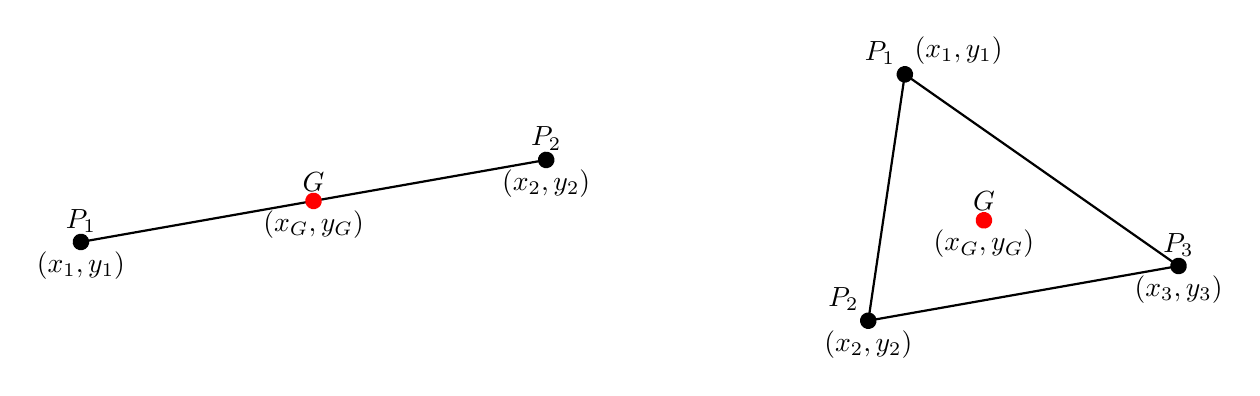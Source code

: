 \begin{tikzpicture}

\begin{scope}[rotate=10]
\draw[thick] (0,0) -- (6,0);
\fill[black] (0,0)  circle (3pt) node[above, black] {$P_1$} node[below, black] {$(x_1,y_1)$};
\fill[black] (6,0)  circle (3pt) node[above, black] {$P_2$} node[below, black] {$(x_2,y_2)$};
\fill[red] (3,0)  circle (3pt)  node[above, black] {$G$} node[below, black] {$(x_G,y_G)$};
\end{scope}

\begin{scope}[xshift=10cm,yshift=-1cm,rotate=10]
\usetikzlibrary{calc}
\coordinate (A) at (0,0);
\coordinate (B) at (4,0); 
\coordinate (C) at (1,3); 
\pgfmathsetmacro\weight{1/3}
\coordinate (G) at ($\weight*(A)+\weight*(B)+\weight*(C)$);

\draw[thick] (A) -- (B) -- (C) -- cycle;

\fill[black] (C)  circle (3pt) node[above left, black] {$P_1$} node[above right, black] {$(x_1,y_1)$};
\fill[black] (A)  circle (3pt) node[above left, black] {$P_2$} node[below, black] {$(x_2,y_2)$};
\fill[black] (B)  circle (3pt) node[above, black] {$P_3$} node[below, black] {$(x_3,y_3)$};

\fill[red] (G)  circle (3pt)  node[above, black] {$G$} node[below, black] {$(x_G,y_G)$};
\end{scope}

\end{tikzpicture}
